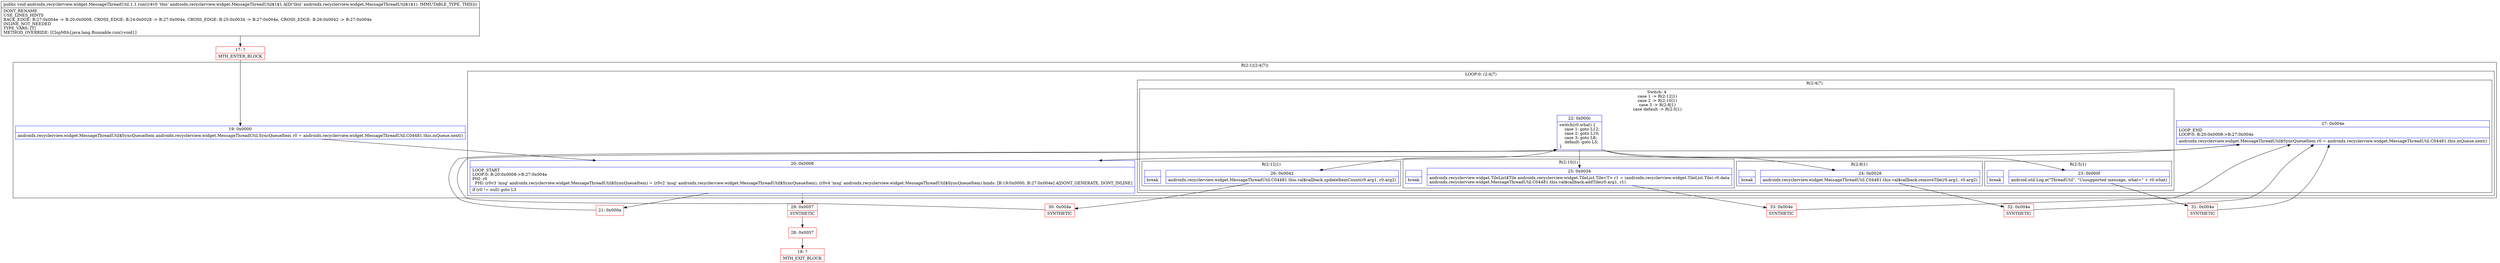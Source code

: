digraph "CFG forandroidx.recyclerview.widget.MessageThreadUtil.1.1.run()V" {
subgraph cluster_Region_478677095 {
label = "R(2:1|(2:4|7))";
node [shape=record,color=blue];
Node_19 [shape=record,label="{19\:\ 0x0000|androidx.recyclerview.widget.MessageThreadUtil$SyncQueueItem androidx.recyclerview.widget.MessageThreadUtil.SyncQueueItem r0 = androidx.recyclerview.widget.MessageThreadUtil.C04481.this.mQueue.next()\l}"];
subgraph cluster_LoopRegion_1639634565 {
label = "LOOP:0: (2:4|7)";
node [shape=record,color=blue];
Node_20 [shape=record,label="{20\:\ 0x0008|LOOP_START\lLOOP:0: B:20:0x0008\-\>B:27:0x004e\lPHI: r0 \l  PHI: (r0v3 'msg' androidx.recyclerview.widget.MessageThreadUtil$SyncQueueItem) = (r0v2 'msg' androidx.recyclerview.widget.MessageThreadUtil$SyncQueueItem), (r0v4 'msg' androidx.recyclerview.widget.MessageThreadUtil$SyncQueueItem) binds: [B:19:0x0000, B:27:0x004e] A[DONT_GENERATE, DONT_INLINE]\l|if (r0 != null) goto L3\l}"];
subgraph cluster_Region_6310033 {
label = "R(2:4|7)";
node [shape=record,color=blue];
subgraph cluster_SwitchRegion_1512882828 {
label = "Switch: 4
 case 1 -> R(2:12|1)
 case 2 -> R(2:10|1)
 case 3 -> R(2:8|1)
 case default -> R(2:5|1)";
node [shape=record,color=blue];
Node_22 [shape=record,label="{22\:\ 0x000c|switch(r0.what) \{\l    case 1: goto L12;\l    case 2: goto L10;\l    case 3: goto L8;\l    default: goto L5;\l\}\l}"];
subgraph cluster_Region_112931486 {
label = "R(2:12|1)";
node [shape=record,color=blue];
Node_26 [shape=record,label="{26\:\ 0x0042|androidx.recyclerview.widget.MessageThreadUtil.C04481.this.val$callback.updateItemCount(r0.arg1, r0.arg2)\l}"];
Node_InsnContainer_1516258679 [shape=record,label="{|break\l}"];
}
subgraph cluster_Region_77452824 {
label = "R(2:10|1)";
node [shape=record,color=blue];
Node_25 [shape=record,label="{25\:\ 0x0034|androidx.recyclerview.widget.TileList$Tile androidx.recyclerview.widget.TileList.Tile\<T\> r1 = (androidx.recyclerview.widget.TileList.Tile) r0.data\landroidx.recyclerview.widget.MessageThreadUtil.C04481.this.val$callback.addTile(r0.arg1, r1)\l}"];
Node_InsnContainer_27837466 [shape=record,label="{|break\l}"];
}
subgraph cluster_Region_866395888 {
label = "R(2:8|1)";
node [shape=record,color=blue];
Node_24 [shape=record,label="{24\:\ 0x0028|androidx.recyclerview.widget.MessageThreadUtil.C04481.this.val$callback.removeTile(r0.arg1, r0.arg2)\l}"];
Node_InsnContainer_764104078 [shape=record,label="{|break\l}"];
}
subgraph cluster_Region_262191786 {
label = "R(2:5|1)";
node [shape=record,color=blue];
Node_23 [shape=record,label="{23\:\ 0x000f|android.util.Log.e(\"ThreadUtil\", \"Unsupported message, what=\" + r0.what)\l}"];
Node_InsnContainer_506664649 [shape=record,label="{|break\l}"];
}
}
Node_27 [shape=record,label="{27\:\ 0x004e|LOOP_END\lLOOP:0: B:20:0x0008\-\>B:27:0x004e\l|androidx.recyclerview.widget.MessageThreadUtil$SyncQueueItem r0 = androidx.recyclerview.widget.MessageThreadUtil.C04481.this.mQueue.next()\l}"];
}
}
}
Node_17 [shape=record,color=red,label="{17\:\ ?|MTH_ENTER_BLOCK\l}"];
Node_21 [shape=record,color=red,label="{21\:\ 0x000a}"];
Node_31 [shape=record,color=red,label="{31\:\ 0x004e|SYNTHETIC\l}"];
Node_32 [shape=record,color=red,label="{32\:\ 0x004e|SYNTHETIC\l}"];
Node_33 [shape=record,color=red,label="{33\:\ 0x004e|SYNTHETIC\l}"];
Node_30 [shape=record,color=red,label="{30\:\ 0x004e|SYNTHETIC\l}"];
Node_29 [shape=record,color=red,label="{29\:\ 0x0057|SYNTHETIC\l}"];
Node_28 [shape=record,color=red,label="{28\:\ 0x0057}"];
Node_18 [shape=record,color=red,label="{18\:\ ?|MTH_EXIT_BLOCK\l}"];
MethodNode[shape=record,label="{public void androidx.recyclerview.widget.MessageThreadUtil.1.1.run((r4v0 'this' androidx.recyclerview.widget.MessageThreadUtil$1$1 A[D('this' androidx.recyclerview.widget.MessageThreadUtil$1$1), IMMUTABLE_TYPE, THIS]))  | DONT_RENAME\lUSE_LINES_HINTS\lBACK_EDGE: B:27:0x004e \-\> B:20:0x0008, CROSS_EDGE: B:24:0x0028 \-\> B:27:0x004e, CROSS_EDGE: B:25:0x0034 \-\> B:27:0x004e, CROSS_EDGE: B:26:0x0042 \-\> B:27:0x004e\lINLINE_NOT_NEEDED\lTYPE_VARS: [T]\lMETHOD_OVERRIDE: [ClspMth\{java.lang.Runnable.run():void\}]\l}"];
MethodNode -> Node_17;Node_19 -> Node_20;
Node_20 -> Node_21;
Node_20 -> Node_29[style=dashed];
Node_22 -> Node_23;
Node_22 -> Node_24;
Node_22 -> Node_25;
Node_22 -> Node_26;
Node_26 -> Node_30;
Node_25 -> Node_33;
Node_24 -> Node_32;
Node_23 -> Node_31;
Node_27 -> Node_20;
Node_17 -> Node_19;
Node_21 -> Node_22;
Node_31 -> Node_27;
Node_32 -> Node_27;
Node_33 -> Node_27;
Node_30 -> Node_27;
Node_29 -> Node_28;
Node_28 -> Node_18;
}

